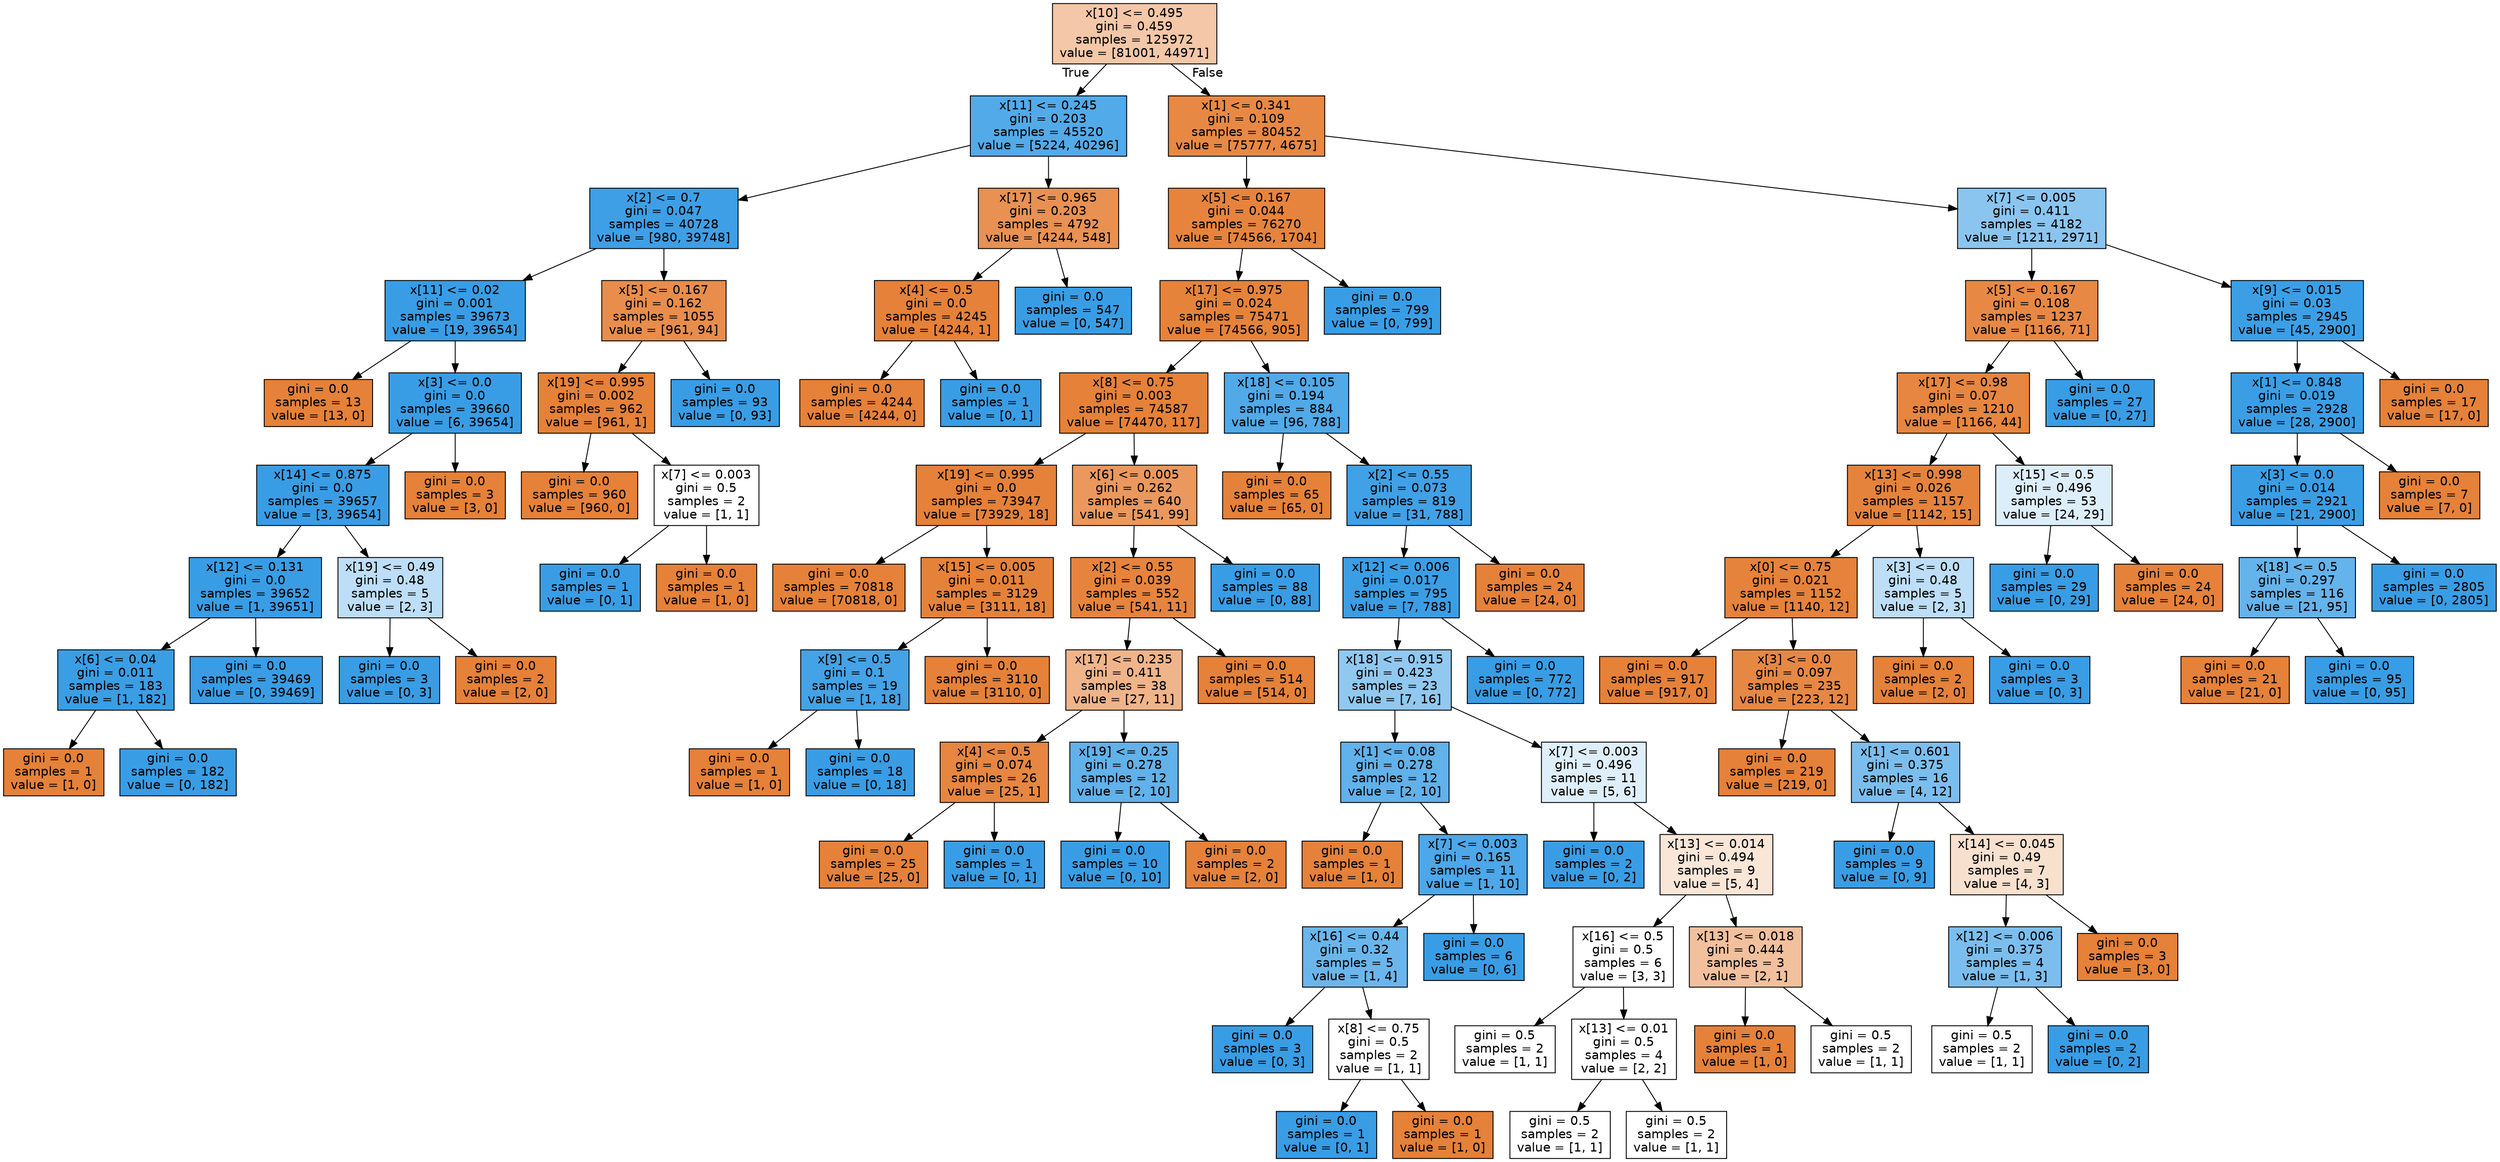 digraph Tree {
node [shape=box, style="filled", color="black", fontname="helvetica"] ;
edge [fontname="helvetica"] ;
0 [label="x[10] <= 0.495\ngini = 0.459\nsamples = 125972\nvalue = [81001, 44971]", fillcolor="#f3c7a7"] ;
1 [label="x[11] <= 0.245\ngini = 0.203\nsamples = 45520\nvalue = [5224, 40296]", fillcolor="#53aae8"] ;
0 -> 1 [labeldistance=2.5, labelangle=45, headlabel="True"] ;
2 [label="x[2] <= 0.7\ngini = 0.047\nsamples = 40728\nvalue = [980, 39748]", fillcolor="#3e9fe6"] ;
1 -> 2 ;
3 [label="x[11] <= 0.02\ngini = 0.001\nsamples = 39673\nvalue = [19, 39654]", fillcolor="#399de5"] ;
2 -> 3 ;
4 [label="gini = 0.0\nsamples = 13\nvalue = [13, 0]", fillcolor="#e58139"] ;
3 -> 4 ;
5 [label="x[3] <= 0.0\ngini = 0.0\nsamples = 39660\nvalue = [6, 39654]", fillcolor="#399de5"] ;
3 -> 5 ;
6 [label="x[14] <= 0.875\ngini = 0.0\nsamples = 39657\nvalue = [3, 39654]", fillcolor="#399de5"] ;
5 -> 6 ;
7 [label="x[12] <= 0.131\ngini = 0.0\nsamples = 39652\nvalue = [1, 39651]", fillcolor="#399de5"] ;
6 -> 7 ;
8 [label="x[6] <= 0.04\ngini = 0.011\nsamples = 183\nvalue = [1, 182]", fillcolor="#3a9ee5"] ;
7 -> 8 ;
9 [label="gini = 0.0\nsamples = 1\nvalue = [1, 0]", fillcolor="#e58139"] ;
8 -> 9 ;
10 [label="gini = 0.0\nsamples = 182\nvalue = [0, 182]", fillcolor="#399de5"] ;
8 -> 10 ;
11 [label="gini = 0.0\nsamples = 39469\nvalue = [0, 39469]", fillcolor="#399de5"] ;
7 -> 11 ;
12 [label="x[19] <= 0.49\ngini = 0.48\nsamples = 5\nvalue = [2, 3]", fillcolor="#bddef6"] ;
6 -> 12 ;
13 [label="gini = 0.0\nsamples = 3\nvalue = [0, 3]", fillcolor="#399de5"] ;
12 -> 13 ;
14 [label="gini = 0.0\nsamples = 2\nvalue = [2, 0]", fillcolor="#e58139"] ;
12 -> 14 ;
15 [label="gini = 0.0\nsamples = 3\nvalue = [3, 0]", fillcolor="#e58139"] ;
5 -> 15 ;
16 [label="x[5] <= 0.167\ngini = 0.162\nsamples = 1055\nvalue = [961, 94]", fillcolor="#e88d4c"] ;
2 -> 16 ;
17 [label="x[19] <= 0.995\ngini = 0.002\nsamples = 962\nvalue = [961, 1]", fillcolor="#e58139"] ;
16 -> 17 ;
18 [label="gini = 0.0\nsamples = 960\nvalue = [960, 0]", fillcolor="#e58139"] ;
17 -> 18 ;
19 [label="x[7] <= 0.003\ngini = 0.5\nsamples = 2\nvalue = [1, 1]", fillcolor="#ffffff"] ;
17 -> 19 ;
20 [label="gini = 0.0\nsamples = 1\nvalue = [0, 1]", fillcolor="#399de5"] ;
19 -> 20 ;
21 [label="gini = 0.0\nsamples = 1\nvalue = [1, 0]", fillcolor="#e58139"] ;
19 -> 21 ;
22 [label="gini = 0.0\nsamples = 93\nvalue = [0, 93]", fillcolor="#399de5"] ;
16 -> 22 ;
23 [label="x[17] <= 0.965\ngini = 0.203\nsamples = 4792\nvalue = [4244, 548]", fillcolor="#e89153"] ;
1 -> 23 ;
24 [label="x[4] <= 0.5\ngini = 0.0\nsamples = 4245\nvalue = [4244, 1]", fillcolor="#e58139"] ;
23 -> 24 ;
25 [label="gini = 0.0\nsamples = 4244\nvalue = [4244, 0]", fillcolor="#e58139"] ;
24 -> 25 ;
26 [label="gini = 0.0\nsamples = 1\nvalue = [0, 1]", fillcolor="#399de5"] ;
24 -> 26 ;
27 [label="gini = 0.0\nsamples = 547\nvalue = [0, 547]", fillcolor="#399de5"] ;
23 -> 27 ;
28 [label="x[1] <= 0.341\ngini = 0.109\nsamples = 80452\nvalue = [75777, 4675]", fillcolor="#e78945"] ;
0 -> 28 [labeldistance=2.5, labelangle=-45, headlabel="False"] ;
29 [label="x[5] <= 0.167\ngini = 0.044\nsamples = 76270\nvalue = [74566, 1704]", fillcolor="#e6843e"] ;
28 -> 29 ;
30 [label="x[17] <= 0.975\ngini = 0.024\nsamples = 75471\nvalue = [74566, 905]", fillcolor="#e5833b"] ;
29 -> 30 ;
31 [label="x[8] <= 0.75\ngini = 0.003\nsamples = 74587\nvalue = [74470, 117]", fillcolor="#e58139"] ;
30 -> 31 ;
32 [label="x[19] <= 0.995\ngini = 0.0\nsamples = 73947\nvalue = [73929, 18]", fillcolor="#e58139"] ;
31 -> 32 ;
33 [label="gini = 0.0\nsamples = 70818\nvalue = [70818, 0]", fillcolor="#e58139"] ;
32 -> 33 ;
34 [label="x[15] <= 0.005\ngini = 0.011\nsamples = 3129\nvalue = [3111, 18]", fillcolor="#e5823a"] ;
32 -> 34 ;
35 [label="x[9] <= 0.5\ngini = 0.1\nsamples = 19\nvalue = [1, 18]", fillcolor="#44a2e6"] ;
34 -> 35 ;
36 [label="gini = 0.0\nsamples = 1\nvalue = [1, 0]", fillcolor="#e58139"] ;
35 -> 36 ;
37 [label="gini = 0.0\nsamples = 18\nvalue = [0, 18]", fillcolor="#399de5"] ;
35 -> 37 ;
38 [label="gini = 0.0\nsamples = 3110\nvalue = [3110, 0]", fillcolor="#e58139"] ;
34 -> 38 ;
39 [label="x[6] <= 0.005\ngini = 0.262\nsamples = 640\nvalue = [541, 99]", fillcolor="#ea985d"] ;
31 -> 39 ;
40 [label="x[2] <= 0.55\ngini = 0.039\nsamples = 552\nvalue = [541, 11]", fillcolor="#e6843d"] ;
39 -> 40 ;
41 [label="x[17] <= 0.235\ngini = 0.411\nsamples = 38\nvalue = [27, 11]", fillcolor="#f0b48a"] ;
40 -> 41 ;
42 [label="x[4] <= 0.5\ngini = 0.074\nsamples = 26\nvalue = [25, 1]", fillcolor="#e68641"] ;
41 -> 42 ;
43 [label="gini = 0.0\nsamples = 25\nvalue = [25, 0]", fillcolor="#e58139"] ;
42 -> 43 ;
44 [label="gini = 0.0\nsamples = 1\nvalue = [0, 1]", fillcolor="#399de5"] ;
42 -> 44 ;
45 [label="x[19] <= 0.25\ngini = 0.278\nsamples = 12\nvalue = [2, 10]", fillcolor="#61b1ea"] ;
41 -> 45 ;
46 [label="gini = 0.0\nsamples = 10\nvalue = [0, 10]", fillcolor="#399de5"] ;
45 -> 46 ;
47 [label="gini = 0.0\nsamples = 2\nvalue = [2, 0]", fillcolor="#e58139"] ;
45 -> 47 ;
48 [label="gini = 0.0\nsamples = 514\nvalue = [514, 0]", fillcolor="#e58139"] ;
40 -> 48 ;
49 [label="gini = 0.0\nsamples = 88\nvalue = [0, 88]", fillcolor="#399de5"] ;
39 -> 49 ;
50 [label="x[18] <= 0.105\ngini = 0.194\nsamples = 884\nvalue = [96, 788]", fillcolor="#51a9e8"] ;
30 -> 50 ;
51 [label="gini = 0.0\nsamples = 65\nvalue = [65, 0]", fillcolor="#e58139"] ;
50 -> 51 ;
52 [label="x[2] <= 0.55\ngini = 0.073\nsamples = 819\nvalue = [31, 788]", fillcolor="#41a1e6"] ;
50 -> 52 ;
53 [label="x[12] <= 0.006\ngini = 0.017\nsamples = 795\nvalue = [7, 788]", fillcolor="#3b9ee5"] ;
52 -> 53 ;
54 [label="x[18] <= 0.915\ngini = 0.423\nsamples = 23\nvalue = [7, 16]", fillcolor="#90c8f0"] ;
53 -> 54 ;
55 [label="x[1] <= 0.08\ngini = 0.278\nsamples = 12\nvalue = [2, 10]", fillcolor="#61b1ea"] ;
54 -> 55 ;
56 [label="gini = 0.0\nsamples = 1\nvalue = [1, 0]", fillcolor="#e58139"] ;
55 -> 56 ;
57 [label="x[7] <= 0.003\ngini = 0.165\nsamples = 11\nvalue = [1, 10]", fillcolor="#4da7e8"] ;
55 -> 57 ;
58 [label="x[16] <= 0.44\ngini = 0.32\nsamples = 5\nvalue = [1, 4]", fillcolor="#6ab6ec"] ;
57 -> 58 ;
59 [label="gini = 0.0\nsamples = 3\nvalue = [0, 3]", fillcolor="#399de5"] ;
58 -> 59 ;
60 [label="x[8] <= 0.75\ngini = 0.5\nsamples = 2\nvalue = [1, 1]", fillcolor="#ffffff"] ;
58 -> 60 ;
61 [label="gini = 0.0\nsamples = 1\nvalue = [0, 1]", fillcolor="#399de5"] ;
60 -> 61 ;
62 [label="gini = 0.0\nsamples = 1\nvalue = [1, 0]", fillcolor="#e58139"] ;
60 -> 62 ;
63 [label="gini = 0.0\nsamples = 6\nvalue = [0, 6]", fillcolor="#399de5"] ;
57 -> 63 ;
64 [label="x[7] <= 0.003\ngini = 0.496\nsamples = 11\nvalue = [5, 6]", fillcolor="#deeffb"] ;
54 -> 64 ;
65 [label="gini = 0.0\nsamples = 2\nvalue = [0, 2]", fillcolor="#399de5"] ;
64 -> 65 ;
66 [label="x[13] <= 0.014\ngini = 0.494\nsamples = 9\nvalue = [5, 4]", fillcolor="#fae6d7"] ;
64 -> 66 ;
67 [label="x[16] <= 0.5\ngini = 0.5\nsamples = 6\nvalue = [3, 3]", fillcolor="#ffffff"] ;
66 -> 67 ;
68 [label="gini = 0.5\nsamples = 2\nvalue = [1, 1]", fillcolor="#ffffff"] ;
67 -> 68 ;
69 [label="x[13] <= 0.01\ngini = 0.5\nsamples = 4\nvalue = [2, 2]", fillcolor="#ffffff"] ;
67 -> 69 ;
70 [label="gini = 0.5\nsamples = 2\nvalue = [1, 1]", fillcolor="#ffffff"] ;
69 -> 70 ;
71 [label="gini = 0.5\nsamples = 2\nvalue = [1, 1]", fillcolor="#ffffff"] ;
69 -> 71 ;
72 [label="x[13] <= 0.018\ngini = 0.444\nsamples = 3\nvalue = [2, 1]", fillcolor="#f2c09c"] ;
66 -> 72 ;
73 [label="gini = 0.0\nsamples = 1\nvalue = [1, 0]", fillcolor="#e58139"] ;
72 -> 73 ;
74 [label="gini = 0.5\nsamples = 2\nvalue = [1, 1]", fillcolor="#ffffff"] ;
72 -> 74 ;
75 [label="gini = 0.0\nsamples = 772\nvalue = [0, 772]", fillcolor="#399de5"] ;
53 -> 75 ;
76 [label="gini = 0.0\nsamples = 24\nvalue = [24, 0]", fillcolor="#e58139"] ;
52 -> 76 ;
77 [label="gini = 0.0\nsamples = 799\nvalue = [0, 799]", fillcolor="#399de5"] ;
29 -> 77 ;
78 [label="x[7] <= 0.005\ngini = 0.411\nsamples = 4182\nvalue = [1211, 2971]", fillcolor="#8ac5f0"] ;
28 -> 78 ;
79 [label="x[5] <= 0.167\ngini = 0.108\nsamples = 1237\nvalue = [1166, 71]", fillcolor="#e78945"] ;
78 -> 79 ;
80 [label="x[17] <= 0.98\ngini = 0.07\nsamples = 1210\nvalue = [1166, 44]", fillcolor="#e68640"] ;
79 -> 80 ;
81 [label="x[13] <= 0.998\ngini = 0.026\nsamples = 1157\nvalue = [1142, 15]", fillcolor="#e5833c"] ;
80 -> 81 ;
82 [label="x[0] <= 0.75\ngini = 0.021\nsamples = 1152\nvalue = [1140, 12]", fillcolor="#e5823b"] ;
81 -> 82 ;
83 [label="gini = 0.0\nsamples = 917\nvalue = [917, 0]", fillcolor="#e58139"] ;
82 -> 83 ;
84 [label="x[3] <= 0.0\ngini = 0.097\nsamples = 235\nvalue = [223, 12]", fillcolor="#e68844"] ;
82 -> 84 ;
85 [label="gini = 0.0\nsamples = 219\nvalue = [219, 0]", fillcolor="#e58139"] ;
84 -> 85 ;
86 [label="x[1] <= 0.601\ngini = 0.375\nsamples = 16\nvalue = [4, 12]", fillcolor="#7bbeee"] ;
84 -> 86 ;
87 [label="gini = 0.0\nsamples = 9\nvalue = [0, 9]", fillcolor="#399de5"] ;
86 -> 87 ;
88 [label="x[14] <= 0.045\ngini = 0.49\nsamples = 7\nvalue = [4, 3]", fillcolor="#f8e0ce"] ;
86 -> 88 ;
89 [label="x[12] <= 0.006\ngini = 0.375\nsamples = 4\nvalue = [1, 3]", fillcolor="#7bbeee"] ;
88 -> 89 ;
90 [label="gini = 0.5\nsamples = 2\nvalue = [1, 1]", fillcolor="#ffffff"] ;
89 -> 90 ;
91 [label="gini = 0.0\nsamples = 2\nvalue = [0, 2]", fillcolor="#399de5"] ;
89 -> 91 ;
92 [label="gini = 0.0\nsamples = 3\nvalue = [3, 0]", fillcolor="#e58139"] ;
88 -> 92 ;
93 [label="x[3] <= 0.0\ngini = 0.48\nsamples = 5\nvalue = [2, 3]", fillcolor="#bddef6"] ;
81 -> 93 ;
94 [label="gini = 0.0\nsamples = 2\nvalue = [2, 0]", fillcolor="#e58139"] ;
93 -> 94 ;
95 [label="gini = 0.0\nsamples = 3\nvalue = [0, 3]", fillcolor="#399de5"] ;
93 -> 95 ;
96 [label="x[15] <= 0.5\ngini = 0.496\nsamples = 53\nvalue = [24, 29]", fillcolor="#ddeefb"] ;
80 -> 96 ;
97 [label="gini = 0.0\nsamples = 29\nvalue = [0, 29]", fillcolor="#399de5"] ;
96 -> 97 ;
98 [label="gini = 0.0\nsamples = 24\nvalue = [24, 0]", fillcolor="#e58139"] ;
96 -> 98 ;
99 [label="gini = 0.0\nsamples = 27\nvalue = [0, 27]", fillcolor="#399de5"] ;
79 -> 99 ;
100 [label="x[9] <= 0.015\ngini = 0.03\nsamples = 2945\nvalue = [45, 2900]", fillcolor="#3c9fe5"] ;
78 -> 100 ;
101 [label="x[1] <= 0.848\ngini = 0.019\nsamples = 2928\nvalue = [28, 2900]", fillcolor="#3b9ee5"] ;
100 -> 101 ;
102 [label="x[3] <= 0.0\ngini = 0.014\nsamples = 2921\nvalue = [21, 2900]", fillcolor="#3a9ee5"] ;
101 -> 102 ;
103 [label="x[18] <= 0.5\ngini = 0.297\nsamples = 116\nvalue = [21, 95]", fillcolor="#65b3eb"] ;
102 -> 103 ;
104 [label="gini = 0.0\nsamples = 21\nvalue = [21, 0]", fillcolor="#e58139"] ;
103 -> 104 ;
105 [label="gini = 0.0\nsamples = 95\nvalue = [0, 95]", fillcolor="#399de5"] ;
103 -> 105 ;
106 [label="gini = 0.0\nsamples = 2805\nvalue = [0, 2805]", fillcolor="#399de5"] ;
102 -> 106 ;
107 [label="gini = 0.0\nsamples = 7\nvalue = [7, 0]", fillcolor="#e58139"] ;
101 -> 107 ;
108 [label="gini = 0.0\nsamples = 17\nvalue = [17, 0]", fillcolor="#e58139"] ;
100 -> 108 ;
}